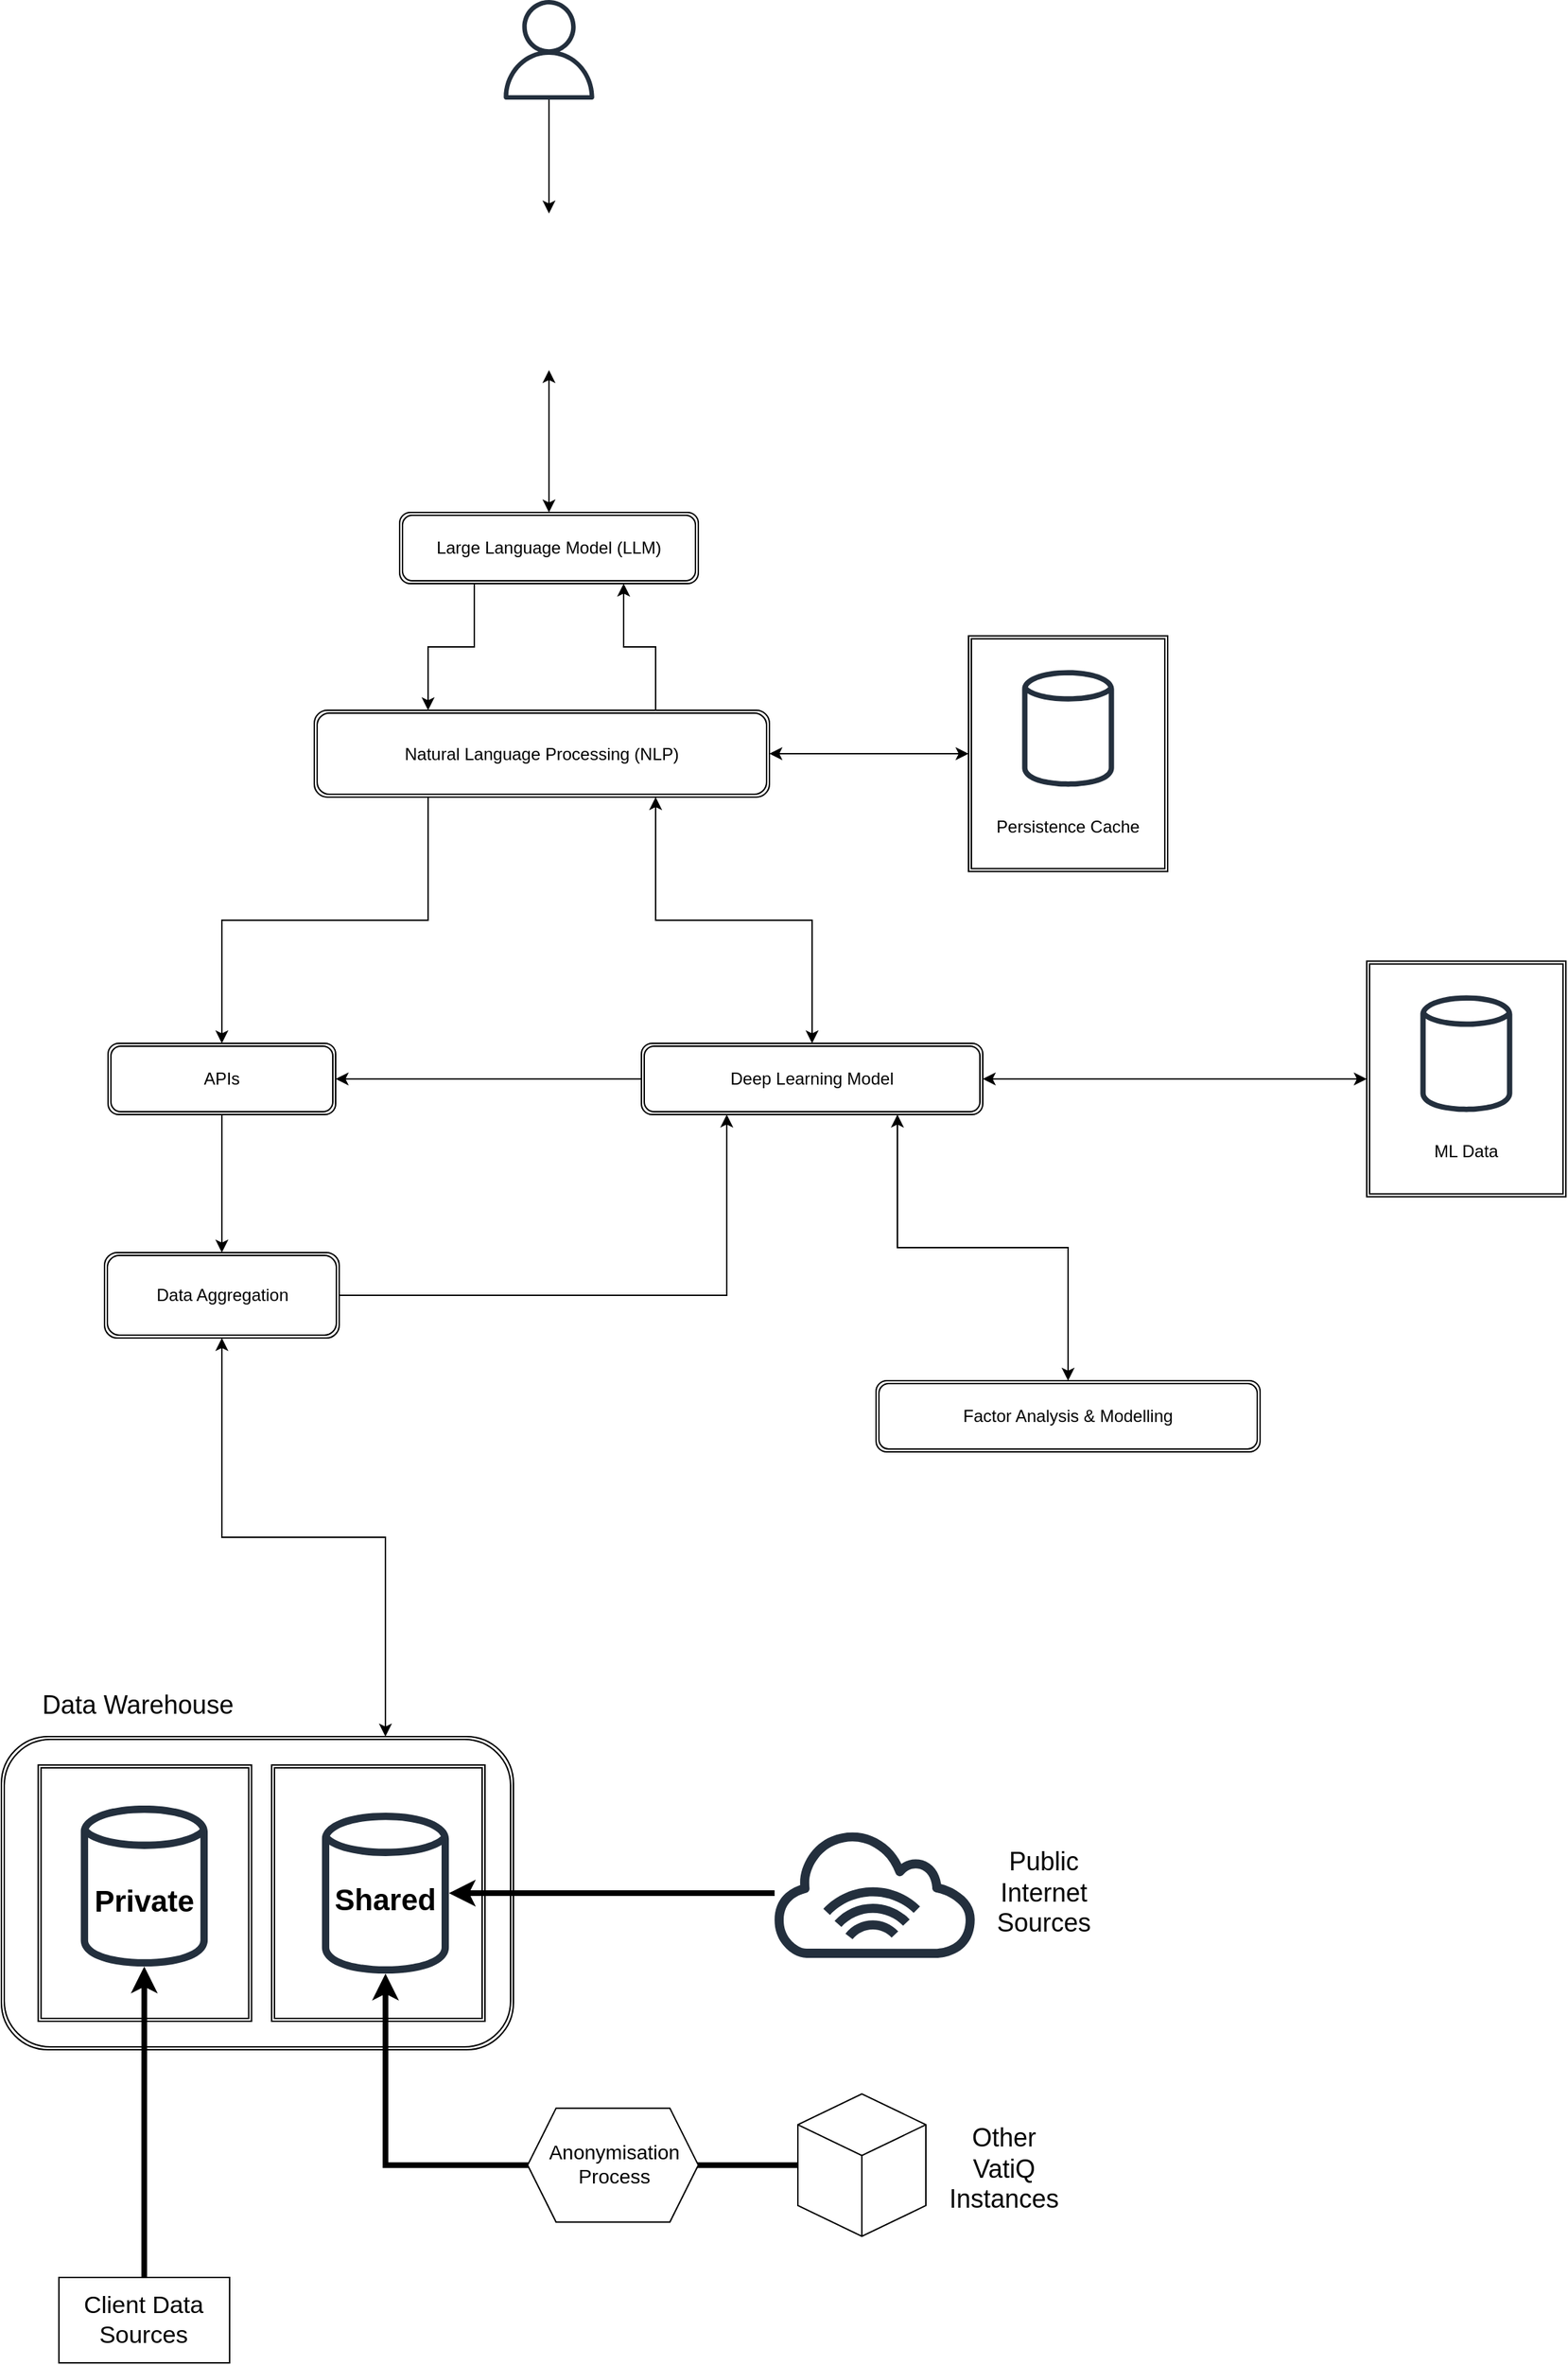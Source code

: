 <mxfile version="21.6.6" type="github">
  <diagram name="Page-1" id="MGMpZwT6LkqkxEmWOEIR">
    <mxGraphModel dx="3585" dy="2268" grid="1" gridSize="10" guides="1" tooltips="1" connect="1" arrows="1" fold="1" page="1" pageScale="1" pageWidth="3300" pageHeight="2339" math="0" shadow="0">
      <root>
        <mxCell id="0" />
        <mxCell id="1" parent="0" />
        <mxCell id="6FKoIAtRpfeRuV7pCcDM-19" value="Client Data Sources" style="rounded=0;whiteSpace=wrap;html=1;fontSize=17;" parent="1" vertex="1">
          <mxGeometry x="80.42" y="2220" width="120" height="60" as="geometry" />
        </mxCell>
        <mxCell id="6FKoIAtRpfeRuV7pCcDM-24" value="" style="html=1;whiteSpace=wrap;shape=isoCube2;backgroundOutline=1;isoAngle=15;" parent="1" vertex="1">
          <mxGeometry x="600" y="2091.08" width="90" height="100" as="geometry" />
        </mxCell>
        <mxCell id="6FKoIAtRpfeRuV7pCcDM-26" value="Other VatiQ Instances" style="text;html=1;strokeColor=none;fillColor=none;align=center;verticalAlign=middle;whiteSpace=wrap;rounded=0;fontSize=18;" parent="1" vertex="1">
          <mxGeometry x="700" y="2111.08" width="90" height="66.08" as="geometry" />
        </mxCell>
        <mxCell id="6FKoIAtRpfeRuV7pCcDM-29" value="" style="group;fontSize=10;" parent="1" vertex="1" connectable="0">
          <mxGeometry x="40" y="1800" width="360" height="260" as="geometry" />
        </mxCell>
        <mxCell id="6FKoIAtRpfeRuV7pCcDM-16" value="" style="shape=ext;double=1;rounded=1;whiteSpace=wrap;html=1;" parent="6FKoIAtRpfeRuV7pCcDM-29" vertex="1">
          <mxGeometry y="40" width="360" height="220" as="geometry" />
        </mxCell>
        <mxCell id="6FKoIAtRpfeRuV7pCcDM-7" value="" style="shape=ext;double=1;rounded=0;whiteSpace=wrap;html=1;" parent="6FKoIAtRpfeRuV7pCcDM-29" vertex="1">
          <mxGeometry x="190" y="60" width="150" height="180" as="geometry" />
        </mxCell>
        <mxCell id="6FKoIAtRpfeRuV7pCcDM-6" value="" style="shape=ext;double=1;rounded=0;whiteSpace=wrap;html=1;" parent="6FKoIAtRpfeRuV7pCcDM-29" vertex="1">
          <mxGeometry x="25.85" y="60" width="150" height="180" as="geometry" />
        </mxCell>
        <mxCell id="6FKoIAtRpfeRuV7pCcDM-8" value="&lt;font style=&quot;font-size: 18px;&quot;&gt;Data Warehouse&lt;/font&gt;" style="text;html=1;strokeColor=none;fillColor=none;align=center;verticalAlign=middle;whiteSpace=wrap;rounded=0;fontSize=27;" parent="6FKoIAtRpfeRuV7pCcDM-29" vertex="1">
          <mxGeometry x="25.85" width="140" height="30" as="geometry" />
        </mxCell>
        <mxCell id="6FKoIAtRpfeRuV7pCcDM-9" value="Private" style="text;html=1;strokeColor=none;fillColor=none;align=center;verticalAlign=middle;whiteSpace=wrap;rounded=0;fontStyle=1;fontSize=21;" parent="6FKoIAtRpfeRuV7pCcDM-29" vertex="1">
          <mxGeometry x="70.85" y="140" width="59.15" height="29" as="geometry" />
        </mxCell>
        <mxCell id="6FKoIAtRpfeRuV7pCcDM-10" value="Shared" style="text;html=1;strokeColor=none;fillColor=none;align=center;verticalAlign=middle;whiteSpace=wrap;rounded=0;fontStyle=1;fontSize=21;" parent="6FKoIAtRpfeRuV7pCcDM-29" vertex="1">
          <mxGeometry x="240" y="139" width="60" height="30" as="geometry" />
        </mxCell>
        <mxCell id="6FKoIAtRpfeRuV7pCcDM-12" value="" style="sketch=0;outlineConnect=0;fontColor=#000000;gradientColor=none;fillColor=#232F3D;strokeColor=none;dashed=0;verticalLabelPosition=bottom;verticalAlign=top;align=center;html=1;fontSize=12;fontStyle=0;aspect=fixed;pointerEvents=1;shape=mxgraph.aws4.generic_database;" parent="6FKoIAtRpfeRuV7pCcDM-29" vertex="1">
          <mxGeometry x="55.8" y="86" width="89.25" height="118" as="geometry" />
        </mxCell>
        <mxCell id="6FKoIAtRpfeRuV7pCcDM-14" value="" style="sketch=0;outlineConnect=0;fontColor=#000000;gradientColor=none;fillColor=#232F3D;strokeColor=none;dashed=0;verticalLabelPosition=bottom;verticalAlign=top;align=center;html=1;fontSize=12;fontStyle=0;aspect=fixed;pointerEvents=1;shape=mxgraph.aws4.generic_database;" parent="6FKoIAtRpfeRuV7pCcDM-29" vertex="1">
          <mxGeometry x="225.38" y="91" width="89.25" height="118" as="geometry" />
        </mxCell>
        <mxCell id="6FKoIAtRpfeRuV7pCcDM-21" style="edgeStyle=orthogonalEdgeStyle;rounded=0;orthogonalLoop=1;jettySize=auto;html=1;strokeWidth=4;" parent="1" source="6FKoIAtRpfeRuV7pCcDM-20" target="6FKoIAtRpfeRuV7pCcDM-14" edge="1">
          <mxGeometry relative="1" as="geometry">
            <mxPoint x="524.63" y="1970.1" as="targetPoint" />
          </mxGeometry>
        </mxCell>
        <mxCell id="6FKoIAtRpfeRuV7pCcDM-25" style="edgeStyle=orthogonalEdgeStyle;rounded=0;orthogonalLoop=1;jettySize=auto;html=1;strokeWidth=4;" parent="1" source="6FKoIAtRpfeRuV7pCcDM-24" target="6FKoIAtRpfeRuV7pCcDM-14" edge="1">
          <mxGeometry relative="1" as="geometry">
            <mxPoint x="340" y="2141.08" as="targetPoint" />
          </mxGeometry>
        </mxCell>
        <mxCell id="6FKoIAtRpfeRuV7pCcDM-30" value="" style="shape=hexagon;perimeter=hexagonPerimeter2;whiteSpace=wrap;html=1;fixedSize=1;" parent="1" vertex="1">
          <mxGeometry x="410" y="2101.08" width="120" height="80" as="geometry" />
        </mxCell>
        <mxCell id="6FKoIAtRpfeRuV7pCcDM-31" value="Anonymisation Process" style="text;html=1;strokeColor=none;fillColor=none;align=center;verticalAlign=middle;whiteSpace=wrap;rounded=0;fontSize=14;" parent="1" vertex="1">
          <mxGeometry x="441" y="2125" width="60" height="30" as="geometry" />
        </mxCell>
        <mxCell id="6FKoIAtRpfeRuV7pCcDM-57" style="edgeStyle=orthogonalEdgeStyle;rounded=0;orthogonalLoop=1;jettySize=auto;html=1;entryX=0.5;entryY=0;entryDx=0;entryDy=0;" parent="1" source="6FKoIAtRpfeRuV7pCcDM-32" target="Aw8BZn_UoF3Mt8AkIBj5-10" edge="1">
          <mxGeometry relative="1" as="geometry">
            <mxPoint x="440" y="860" as="targetPoint" />
          </mxGeometry>
        </mxCell>
        <mxCell id="6FKoIAtRpfeRuV7pCcDM-32" value="" style="sketch=0;outlineConnect=0;fontColor=#232F3E;gradientColor=none;fillColor=#232F3D;strokeColor=none;dashed=0;verticalLabelPosition=bottom;verticalAlign=top;align=center;html=1;fontSize=12;fontStyle=0;aspect=fixed;pointerEvents=1;shape=mxgraph.aws4.user;" parent="1" vertex="1">
          <mxGeometry x="390" y="620" width="70" height="70" as="geometry" />
        </mxCell>
        <mxCell id="Aw8BZn_UoF3Mt8AkIBj5-46" style="edgeStyle=orthogonalEdgeStyle;rounded=0;orthogonalLoop=1;jettySize=auto;html=1;entryX=0.25;entryY=1;entryDx=0;entryDy=0;" edge="1" parent="1" source="6FKoIAtRpfeRuV7pCcDM-36" target="Aw8BZn_UoF3Mt8AkIBj5-30">
          <mxGeometry relative="1" as="geometry" />
        </mxCell>
        <mxCell id="6FKoIAtRpfeRuV7pCcDM-36" value="Data Aggregation" style="shape=ext;double=1;rounded=1;whiteSpace=wrap;html=1;" parent="1" vertex="1">
          <mxGeometry x="112.5" y="1500" width="165" height="60" as="geometry" />
        </mxCell>
        <mxCell id="Aw8BZn_UoF3Mt8AkIBj5-26" style="edgeStyle=orthogonalEdgeStyle;rounded=0;orthogonalLoop=1;jettySize=auto;html=1;exitX=0.5;exitY=1;exitDx=0;exitDy=0;entryX=0.5;entryY=0;entryDx=0;entryDy=0;" edge="1" parent="1" source="6FKoIAtRpfeRuV7pCcDM-37" target="6FKoIAtRpfeRuV7pCcDM-36">
          <mxGeometry relative="1" as="geometry" />
        </mxCell>
        <mxCell id="6FKoIAtRpfeRuV7pCcDM-37" value="APIs" style="shape=ext;double=1;rounded=1;whiteSpace=wrap;html=1;" parent="1" vertex="1">
          <mxGeometry x="115" y="1353" width="160" height="50" as="geometry" />
        </mxCell>
        <mxCell id="Aw8BZn_UoF3Mt8AkIBj5-38" style="edgeStyle=orthogonalEdgeStyle;rounded=0;orthogonalLoop=1;jettySize=auto;html=1;entryX=0.75;entryY=1;entryDx=0;entryDy=0;exitX=0.75;exitY=0;exitDx=0;exitDy=0;" edge="1" parent="1" source="6FKoIAtRpfeRuV7pCcDM-45" target="Aw8BZn_UoF3Mt8AkIBj5-2">
          <mxGeometry relative="1" as="geometry">
            <mxPoint x="614.478" y="1130" as="sourcePoint" />
          </mxGeometry>
        </mxCell>
        <mxCell id="6FKoIAtRpfeRuV7pCcDM-54" style="edgeStyle=orthogonalEdgeStyle;rounded=0;orthogonalLoop=1;jettySize=auto;html=1;exitX=0.25;exitY=1;exitDx=0;exitDy=0;" parent="1" source="6FKoIAtRpfeRuV7pCcDM-45" target="6FKoIAtRpfeRuV7pCcDM-37" edge="1">
          <mxGeometry relative="1" as="geometry">
            <mxPoint x="195" y="1220" as="sourcePoint" />
          </mxGeometry>
        </mxCell>
        <mxCell id="Aw8BZn_UoF3Mt8AkIBj5-50" style="edgeStyle=orthogonalEdgeStyle;rounded=0;orthogonalLoop=1;jettySize=auto;html=1;exitX=1;exitY=0.5;exitDx=0;exitDy=0;entryX=0;entryY=0.5;entryDx=0;entryDy=0;startArrow=classic;startFill=1;" edge="1" parent="1" source="6FKoIAtRpfeRuV7pCcDM-45" target="Aw8BZn_UoF3Mt8AkIBj5-48">
          <mxGeometry relative="1" as="geometry" />
        </mxCell>
        <mxCell id="6FKoIAtRpfeRuV7pCcDM-45" value="Natural Language Processing (NLP)" style="shape=ext;double=1;rounded=1;whiteSpace=wrap;html=1;" parent="1" vertex="1">
          <mxGeometry x="260" y="1119" width="320" height="61" as="geometry" />
        </mxCell>
        <mxCell id="Aw8BZn_UoF3Mt8AkIBj5-6" style="edgeStyle=orthogonalEdgeStyle;rounded=0;orthogonalLoop=1;jettySize=auto;html=1;exitX=0.25;exitY=1;exitDx=0;exitDy=0;entryX=0.25;entryY=0;entryDx=0;entryDy=0;" edge="1" parent="1" source="Aw8BZn_UoF3Mt8AkIBj5-2" target="6FKoIAtRpfeRuV7pCcDM-45">
          <mxGeometry relative="1" as="geometry" />
        </mxCell>
        <mxCell id="Aw8BZn_UoF3Mt8AkIBj5-2" value="Large Language Model (LLM)" style="shape=ext;double=1;rounded=1;whiteSpace=wrap;html=1;" vertex="1" parent="1">
          <mxGeometry x="320" y="980" width="210" height="50" as="geometry" />
        </mxCell>
        <mxCell id="Aw8BZn_UoF3Mt8AkIBj5-22" style="edgeStyle=orthogonalEdgeStyle;rounded=0;orthogonalLoop=1;jettySize=auto;html=1;startArrow=classic;startFill=1;" edge="1" parent="1" source="Aw8BZn_UoF3Mt8AkIBj5-10" target="Aw8BZn_UoF3Mt8AkIBj5-2">
          <mxGeometry relative="1" as="geometry" />
        </mxCell>
        <mxCell id="Aw8BZn_UoF3Mt8AkIBj5-10" value="" style="shape=image;html=1;verticalAlign=top;verticalLabelPosition=bottom;labelBackgroundColor=#ffffff;imageAspect=0;image=https://cdn0.iconfinder.com/data/icons/devices-42/512/Macbook-128.png;aspect=fixed;" vertex="1" parent="1">
          <mxGeometry x="370" y="770" width="110" height="110" as="geometry" />
        </mxCell>
        <mxCell id="6FKoIAtRpfeRuV7pCcDM-22" style="edgeStyle=orthogonalEdgeStyle;rounded=0;orthogonalLoop=1;jettySize=auto;html=1;strokeWidth=4;" parent="1" source="6FKoIAtRpfeRuV7pCcDM-19" target="6FKoIAtRpfeRuV7pCcDM-12" edge="1">
          <mxGeometry relative="1" as="geometry" />
        </mxCell>
        <mxCell id="Aw8BZn_UoF3Mt8AkIBj5-27" style="edgeStyle=orthogonalEdgeStyle;rounded=0;orthogonalLoop=1;jettySize=auto;html=1;exitX=0.75;exitY=0;exitDx=0;exitDy=0;entryX=0.5;entryY=1;entryDx=0;entryDy=0;startArrow=classic;startFill=1;" edge="1" parent="1" source="6FKoIAtRpfeRuV7pCcDM-16" target="6FKoIAtRpfeRuV7pCcDM-36">
          <mxGeometry relative="1" as="geometry" />
        </mxCell>
        <mxCell id="Aw8BZn_UoF3Mt8AkIBj5-31" style="edgeStyle=orthogonalEdgeStyle;rounded=0;orthogonalLoop=1;jettySize=auto;html=1;entryX=0.75;entryY=1;entryDx=0;entryDy=0;startArrow=classic;startFill=1;" edge="1" parent="1" source="Aw8BZn_UoF3Mt8AkIBj5-30" target="6FKoIAtRpfeRuV7pCcDM-45">
          <mxGeometry relative="1" as="geometry">
            <mxPoint x="510" y="1190" as="targetPoint" />
          </mxGeometry>
        </mxCell>
        <mxCell id="Aw8BZn_UoF3Mt8AkIBj5-39" style="edgeStyle=orthogonalEdgeStyle;rounded=0;orthogonalLoop=1;jettySize=auto;html=1;exitX=0;exitY=0.5;exitDx=0;exitDy=0;" edge="1" parent="1" source="Aw8BZn_UoF3Mt8AkIBj5-30" target="6FKoIAtRpfeRuV7pCcDM-37">
          <mxGeometry relative="1" as="geometry" />
        </mxCell>
        <mxCell id="Aw8BZn_UoF3Mt8AkIBj5-45" style="edgeStyle=orthogonalEdgeStyle;rounded=0;orthogonalLoop=1;jettySize=auto;html=1;startArrow=classic;startFill=1;entryX=0;entryY=0.5;entryDx=0;entryDy=0;" edge="1" parent="1" source="Aw8BZn_UoF3Mt8AkIBj5-30" target="Aw8BZn_UoF3Mt8AkIBj5-54">
          <mxGeometry relative="1" as="geometry">
            <mxPoint x="990" y="1378" as="targetPoint" />
          </mxGeometry>
        </mxCell>
        <mxCell id="Aw8BZn_UoF3Mt8AkIBj5-30" value="Deep Learning Model" style="shape=ext;double=1;rounded=1;whiteSpace=wrap;html=1;" vertex="1" parent="1">
          <mxGeometry x="490" y="1353" width="240" height="50" as="geometry" />
        </mxCell>
        <mxCell id="Aw8BZn_UoF3Mt8AkIBj5-32" style="edgeStyle=orthogonalEdgeStyle;rounded=0;orthogonalLoop=1;jettySize=auto;html=1;exitX=0.5;exitY=0;exitDx=0;exitDy=0;entryX=0.75;entryY=1;entryDx=0;entryDy=0;startArrow=classic;startFill=1;" edge="1" parent="1" source="Aw8BZn_UoF3Mt8AkIBj5-16" target="Aw8BZn_UoF3Mt8AkIBj5-30">
          <mxGeometry relative="1" as="geometry">
            <mxPoint x="645" y="1450" as="sourcePoint" />
            <mxPoint x="672" y="1320" as="targetPoint" />
          </mxGeometry>
        </mxCell>
        <mxCell id="Aw8BZn_UoF3Mt8AkIBj5-35" value="" style="group" vertex="1" connectable="0" parent="1">
          <mxGeometry x="580" y="1904.46" width="238" height="91.08" as="geometry" />
        </mxCell>
        <mxCell id="6FKoIAtRpfeRuV7pCcDM-20" value="" style="sketch=0;outlineConnect=0;fontColor=#000000;gradientColor=none;fillColor=#232F3D;strokeColor=none;dashed=0;verticalLabelPosition=bottom;verticalAlign=top;align=center;html=1;fontSize=12;fontStyle=0;aspect=fixed;pointerEvents=1;shape=mxgraph.aws4.internet_alt1;" parent="Aw8BZn_UoF3Mt8AkIBj5-35" vertex="1">
          <mxGeometry width="148" height="91.08" as="geometry" />
        </mxCell>
        <mxCell id="6FKoIAtRpfeRuV7pCcDM-28" value="Public Internet Sources" style="text;html=1;strokeColor=none;fillColor=none;align=center;verticalAlign=middle;whiteSpace=wrap;rounded=0;fontSize=18;" parent="Aw8BZn_UoF3Mt8AkIBj5-35" vertex="1">
          <mxGeometry x="148" y="12.5" width="90" height="66.08" as="geometry" />
        </mxCell>
        <mxCell id="Aw8BZn_UoF3Mt8AkIBj5-16" value="Factor Analysis &amp;amp; Modelling" style="shape=ext;double=1;rounded=1;whiteSpace=wrap;html=1;container=0;" vertex="1" parent="1">
          <mxGeometry x="655" y="1590" width="270" height="50" as="geometry" />
        </mxCell>
        <mxCell id="Aw8BZn_UoF3Mt8AkIBj5-52" value="" style="group" vertex="1" connectable="0" parent="1">
          <mxGeometry x="720" y="1066.75" width="140" height="165.5" as="geometry" />
        </mxCell>
        <mxCell id="Aw8BZn_UoF3Mt8AkIBj5-48" value="&lt;br&gt;&lt;br&gt;&lt;br&gt;&lt;br&gt;&lt;br&gt;&lt;br&gt;&lt;br&gt;Persistence Cache" style="shape=ext;double=1;rounded=0;whiteSpace=wrap;html=1;" vertex="1" parent="Aw8BZn_UoF3Mt8AkIBj5-52">
          <mxGeometry width="140" height="165.5" as="geometry" />
        </mxCell>
        <mxCell id="Aw8BZn_UoF3Mt8AkIBj5-49" value="" style="sketch=0;outlineConnect=0;fontColor=#000000;gradientColor=none;fillColor=#232F3D;strokeColor=none;dashed=0;verticalLabelPosition=bottom;verticalAlign=top;align=center;html=1;fontSize=12;fontStyle=0;aspect=fixed;pointerEvents=1;shape=mxgraph.aws4.generic_database;" vertex="1" parent="Aw8BZn_UoF3Mt8AkIBj5-52">
          <mxGeometry x="37.69" y="22.28" width="64.63" height="85.45" as="geometry" />
        </mxCell>
        <mxCell id="Aw8BZn_UoF3Mt8AkIBj5-53" value="" style="group" vertex="1" connectable="0" parent="1">
          <mxGeometry x="1000" y="1295.25" width="140" height="165.5" as="geometry" />
        </mxCell>
        <mxCell id="Aw8BZn_UoF3Mt8AkIBj5-54" value="&lt;br&gt;&lt;br&gt;&lt;br&gt;&lt;br&gt;&lt;br&gt;&lt;br&gt;&lt;br&gt;ML Data" style="shape=ext;double=1;rounded=0;whiteSpace=wrap;html=1;" vertex="1" parent="Aw8BZn_UoF3Mt8AkIBj5-53">
          <mxGeometry width="140" height="165.5" as="geometry" />
        </mxCell>
        <mxCell id="Aw8BZn_UoF3Mt8AkIBj5-55" value="" style="sketch=0;outlineConnect=0;fontColor=#000000;gradientColor=none;fillColor=#232F3D;strokeColor=none;dashed=0;verticalLabelPosition=bottom;verticalAlign=top;align=center;html=1;fontSize=12;fontStyle=0;aspect=fixed;pointerEvents=1;shape=mxgraph.aws4.generic_database;" vertex="1" parent="Aw8BZn_UoF3Mt8AkIBj5-53">
          <mxGeometry x="37.69" y="22.28" width="64.63" height="85.45" as="geometry" />
        </mxCell>
      </root>
    </mxGraphModel>
  </diagram>
</mxfile>
